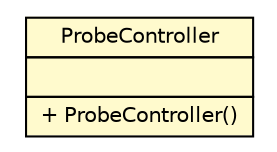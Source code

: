 #!/usr/local/bin/dot
#
# Class diagram 
# Generated by UMLGraph version 5.1 (http://www.umlgraph.org/)
#

digraph G {
	edge [fontname="Helvetica",fontsize=10,labelfontname="Helvetica",labelfontsize=10];
	node [fontname="Helvetica",fontsize=10,shape=plaintext];
	nodesep=0.25;
	ranksep=0.5;
	// net.sereneproject.collector.web.ProbeController
	c504 [label=<<table title="net.sereneproject.collector.web.ProbeController" border="0" cellborder="1" cellspacing="0" cellpadding="2" port="p" bgcolor="lemonChiffon" href="./ProbeController.html">
		<tr><td><table border="0" cellspacing="0" cellpadding="1">
<tr><td align="center" balign="center"> ProbeController </td></tr>
		</table></td></tr>
		<tr><td><table border="0" cellspacing="0" cellpadding="1">
<tr><td align="left" balign="left">  </td></tr>
		</table></td></tr>
		<tr><td><table border="0" cellspacing="0" cellpadding="1">
<tr><td align="left" balign="left"> + ProbeController() </td></tr>
		</table></td></tr>
		</table>>, fontname="Helvetica", fontcolor="black", fontsize=10.0];
}

